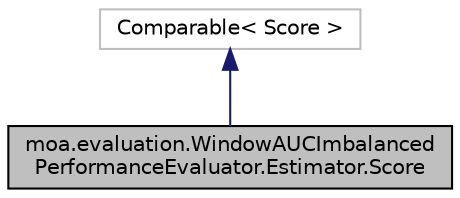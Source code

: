 digraph "moa.evaluation.WindowAUCImbalancedPerformanceEvaluator.Estimator.Score"
{
 // LATEX_PDF_SIZE
  edge [fontname="Helvetica",fontsize="10",labelfontname="Helvetica",labelfontsize="10"];
  node [fontname="Helvetica",fontsize="10",shape=record];
  Node1 [label="moa.evaluation.WindowAUCImbalanced\lPerformanceEvaluator.Estimator.Score",height=0.2,width=0.4,color="black", fillcolor="grey75", style="filled", fontcolor="black",tooltip=" "];
  Node2 -> Node1 [dir="back",color="midnightblue",fontsize="10",style="solid",fontname="Helvetica"];
  Node2 [label="Comparable\< Score \>",height=0.2,width=0.4,color="grey75", fillcolor="white", style="filled",tooltip=" "];
}
